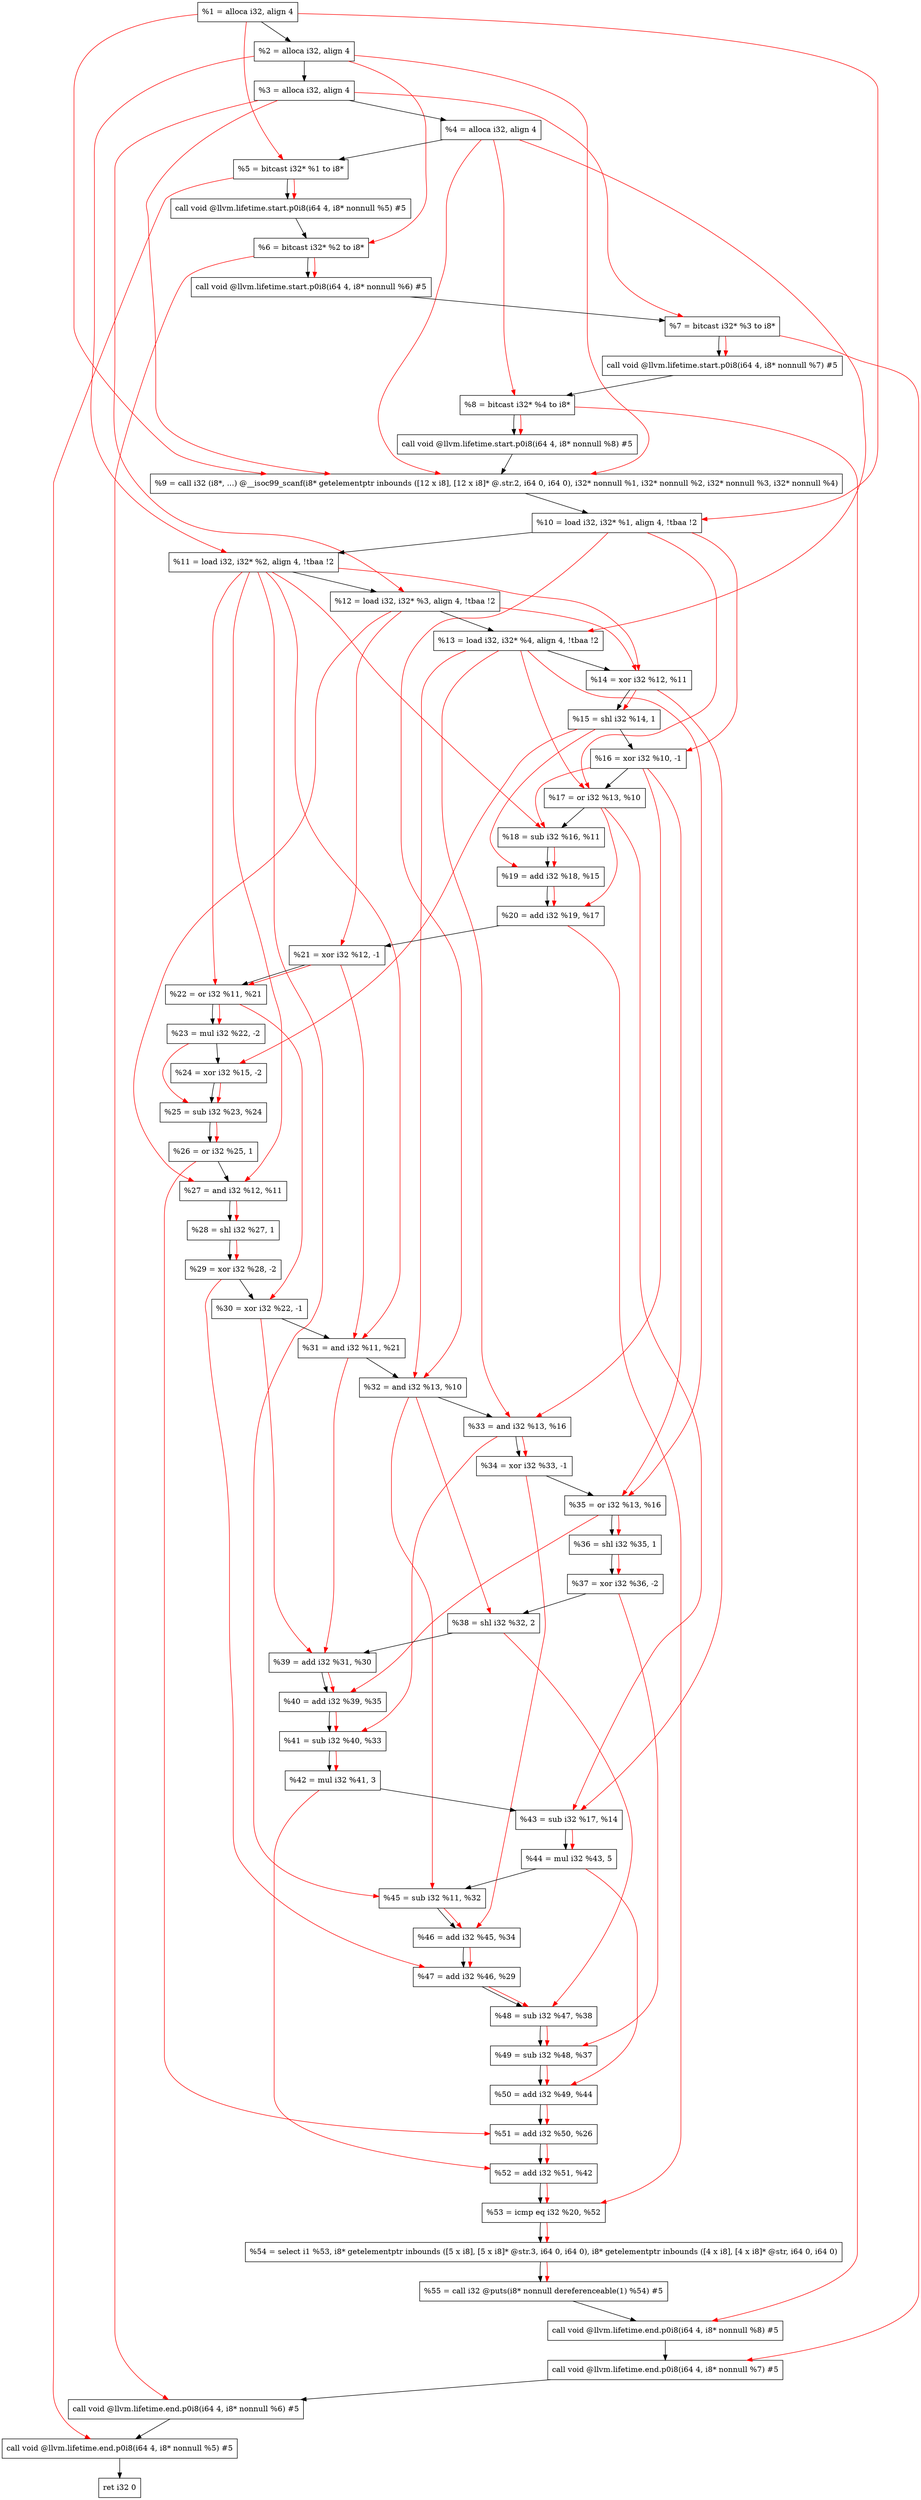 digraph "DFG for'main' function" {
	Node0x6cfe08[shape=record, label="  %1 = alloca i32, align 4"];
	Node0x6cfe88[shape=record, label="  %2 = alloca i32, align 4"];
	Node0x6cff18[shape=record, label="  %3 = alloca i32, align 4"];
	Node0x6cff78[shape=record, label="  %4 = alloca i32, align 4"];
	Node0x6d0028[shape=record, label="  %5 = bitcast i32* %1 to i8*"];
	Node0x6d0458[shape=record, label="  call void @llvm.lifetime.start.p0i8(i64 4, i8* nonnull %5) #5"];
	Node0x6d0538[shape=record, label="  %6 = bitcast i32* %2 to i8*"];
	Node0x6d0638[shape=record, label="  call void @llvm.lifetime.start.p0i8(i64 4, i8* nonnull %6) #5"];
	Node0x6d06f8[shape=record, label="  %7 = bitcast i32* %3 to i8*"];
	Node0x6d07a8[shape=record, label="  call void @llvm.lifetime.start.p0i8(i64 4, i8* nonnull %7) #5"];
	Node0x6d0868[shape=record, label="  %8 = bitcast i32* %4 to i8*"];
	Node0x6d0918[shape=record, label="  call void @llvm.lifetime.start.p0i8(i64 4, i8* nonnull %8) #5"];
	Node0x6caba0[shape=record, label="  %9 = call i32 (i8*, ...) @__isoc99_scanf(i8* getelementptr inbounds ([12 x i8], [12 x i8]* @.str.2, i64 0, i64 0), i32* nonnull %1, i32* nonnull %2, i32* nonnull %3, i32* nonnull %4)"];
	Node0x6d0b18[shape=record, label="  %10 = load i32, i32* %1, align 4, !tbaa !2"];
	Node0x6d1a88[shape=record, label="  %11 = load i32, i32* %2, align 4, !tbaa !2"];
	Node0x6d20f8[shape=record, label="  %12 = load i32, i32* %3, align 4, !tbaa !2"];
	Node0x6d2158[shape=record, label="  %13 = load i32, i32* %4, align 4, !tbaa !2"];
	Node0x6d21d0[shape=record, label="  %14 = xor i32 %12, %11"];
	Node0x6d2240[shape=record, label="  %15 = shl i32 %14, 1"];
	Node0x6d22b0[shape=record, label="  %16 = xor i32 %10, -1"];
	Node0x6d2320[shape=record, label="  %17 = or i32 %13, %10"];
	Node0x6d2390[shape=record, label="  %18 = sub i32 %16, %11"];
	Node0x6d2400[shape=record, label="  %19 = add i32 %18, %15"];
	Node0x6d2470[shape=record, label="  %20 = add i32 %19, %17"];
	Node0x6d24e0[shape=record, label="  %21 = xor i32 %12, -1"];
	Node0x6d2550[shape=record, label="  %22 = or i32 %11, %21"];
	Node0x6d25c0[shape=record, label="  %23 = mul i32 %22, -2"];
	Node0x6d2630[shape=record, label="  %24 = xor i32 %15, -2"];
	Node0x6d26a0[shape=record, label="  %25 = sub i32 %23, %24"];
	Node0x6d2710[shape=record, label="  %26 = or i32 %25, 1"];
	Node0x6d2780[shape=record, label="  %27 = and i32 %12, %11"];
	Node0x6d27f0[shape=record, label="  %28 = shl i32 %27, 1"];
	Node0x6d2860[shape=record, label="  %29 = xor i32 %28, -2"];
	Node0x6d28d0[shape=record, label="  %30 = xor i32 %22, -1"];
	Node0x6d2940[shape=record, label="  %31 = and i32 %11, %21"];
	Node0x6d29b0[shape=record, label="  %32 = and i32 %13, %10"];
	Node0x6d2a20[shape=record, label="  %33 = and i32 %13, %16"];
	Node0x6d2a90[shape=record, label="  %34 = xor i32 %33, -1"];
	Node0x6d2b00[shape=record, label="  %35 = or i32 %13, %16"];
	Node0x6d2b70[shape=record, label="  %36 = shl i32 %35, 1"];
	Node0x6d2be0[shape=record, label="  %37 = xor i32 %36, -2"];
	Node0x6d2c50[shape=record, label="  %38 = shl i32 %32, 2"];
	Node0x6d2cc0[shape=record, label="  %39 = add i32 %31, %30"];
	Node0x6d2d30[shape=record, label="  %40 = add i32 %39, %35"];
	Node0x6d2da0[shape=record, label="  %41 = sub i32 %40, %33"];
	Node0x6d2e10[shape=record, label="  %42 = mul i32 %41, 3"];
	Node0x6d2e80[shape=record, label="  %43 = sub i32 %17, %14"];
	Node0x6d2ef0[shape=record, label="  %44 = mul i32 %43, 5"];
	Node0x6d2f60[shape=record, label="  %45 = sub i32 %11, %32"];
	Node0x6d2fd0[shape=record, label="  %46 = add i32 %45, %34"];
	Node0x6d3040[shape=record, label="  %47 = add i32 %46, %29"];
	Node0x6d30b0[shape=record, label="  %48 = sub i32 %47, %38"];
	Node0x6d3120[shape=record, label="  %49 = sub i32 %48, %37"];
	Node0x6d3190[shape=record, label="  %50 = add i32 %49, %44"];
	Node0x6d3200[shape=record, label="  %51 = add i32 %50, %26"];
	Node0x6d3270[shape=record, label="  %52 = add i32 %51, %42"];
	Node0x6d32e0[shape=record, label="  %53 = icmp eq i32 %20, %52"];
	Node0x66f8b8[shape=record, label="  %54 = select i1 %53, i8* getelementptr inbounds ([5 x i8], [5 x i8]* @str.3, i64 0, i64 0), i8* getelementptr inbounds ([4 x i8], [4 x i8]* @str, i64 0, i64 0)"];
	Node0x6d3370[shape=record, label="  %55 = call i32 @puts(i8* nonnull dereferenceable(1) %54) #5"];
	Node0x6d3618[shape=record, label="  call void @llvm.lifetime.end.p0i8(i64 4, i8* nonnull %8) #5"];
	Node0x6d3778[shape=record, label="  call void @llvm.lifetime.end.p0i8(i64 4, i8* nonnull %7) #5"];
	Node0x6d3888[shape=record, label="  call void @llvm.lifetime.end.p0i8(i64 4, i8* nonnull %6) #5"];
	Node0x6d3998[shape=record, label="  call void @llvm.lifetime.end.p0i8(i64 4, i8* nonnull %5) #5"];
	Node0x6d3a58[shape=record, label="  ret i32 0"];
	Node0x6cfe08 -> Node0x6cfe88;
	Node0x6cfe88 -> Node0x6cff18;
	Node0x6cff18 -> Node0x6cff78;
	Node0x6cff78 -> Node0x6d0028;
	Node0x6d0028 -> Node0x6d0458;
	Node0x6d0458 -> Node0x6d0538;
	Node0x6d0538 -> Node0x6d0638;
	Node0x6d0638 -> Node0x6d06f8;
	Node0x6d06f8 -> Node0x6d07a8;
	Node0x6d07a8 -> Node0x6d0868;
	Node0x6d0868 -> Node0x6d0918;
	Node0x6d0918 -> Node0x6caba0;
	Node0x6caba0 -> Node0x6d0b18;
	Node0x6d0b18 -> Node0x6d1a88;
	Node0x6d1a88 -> Node0x6d20f8;
	Node0x6d20f8 -> Node0x6d2158;
	Node0x6d2158 -> Node0x6d21d0;
	Node0x6d21d0 -> Node0x6d2240;
	Node0x6d2240 -> Node0x6d22b0;
	Node0x6d22b0 -> Node0x6d2320;
	Node0x6d2320 -> Node0x6d2390;
	Node0x6d2390 -> Node0x6d2400;
	Node0x6d2400 -> Node0x6d2470;
	Node0x6d2470 -> Node0x6d24e0;
	Node0x6d24e0 -> Node0x6d2550;
	Node0x6d2550 -> Node0x6d25c0;
	Node0x6d25c0 -> Node0x6d2630;
	Node0x6d2630 -> Node0x6d26a0;
	Node0x6d26a0 -> Node0x6d2710;
	Node0x6d2710 -> Node0x6d2780;
	Node0x6d2780 -> Node0x6d27f0;
	Node0x6d27f0 -> Node0x6d2860;
	Node0x6d2860 -> Node0x6d28d0;
	Node0x6d28d0 -> Node0x6d2940;
	Node0x6d2940 -> Node0x6d29b0;
	Node0x6d29b0 -> Node0x6d2a20;
	Node0x6d2a20 -> Node0x6d2a90;
	Node0x6d2a90 -> Node0x6d2b00;
	Node0x6d2b00 -> Node0x6d2b70;
	Node0x6d2b70 -> Node0x6d2be0;
	Node0x6d2be0 -> Node0x6d2c50;
	Node0x6d2c50 -> Node0x6d2cc0;
	Node0x6d2cc0 -> Node0x6d2d30;
	Node0x6d2d30 -> Node0x6d2da0;
	Node0x6d2da0 -> Node0x6d2e10;
	Node0x6d2e10 -> Node0x6d2e80;
	Node0x6d2e80 -> Node0x6d2ef0;
	Node0x6d2ef0 -> Node0x6d2f60;
	Node0x6d2f60 -> Node0x6d2fd0;
	Node0x6d2fd0 -> Node0x6d3040;
	Node0x6d3040 -> Node0x6d30b0;
	Node0x6d30b0 -> Node0x6d3120;
	Node0x6d3120 -> Node0x6d3190;
	Node0x6d3190 -> Node0x6d3200;
	Node0x6d3200 -> Node0x6d3270;
	Node0x6d3270 -> Node0x6d32e0;
	Node0x6d32e0 -> Node0x66f8b8;
	Node0x66f8b8 -> Node0x6d3370;
	Node0x6d3370 -> Node0x6d3618;
	Node0x6d3618 -> Node0x6d3778;
	Node0x6d3778 -> Node0x6d3888;
	Node0x6d3888 -> Node0x6d3998;
	Node0x6d3998 -> Node0x6d3a58;
edge [color=red]
	Node0x6cfe08 -> Node0x6d0028;
	Node0x6d0028 -> Node0x6d0458;
	Node0x6cfe88 -> Node0x6d0538;
	Node0x6d0538 -> Node0x6d0638;
	Node0x6cff18 -> Node0x6d06f8;
	Node0x6d06f8 -> Node0x6d07a8;
	Node0x6cff78 -> Node0x6d0868;
	Node0x6d0868 -> Node0x6d0918;
	Node0x6cfe08 -> Node0x6caba0;
	Node0x6cfe88 -> Node0x6caba0;
	Node0x6cff18 -> Node0x6caba0;
	Node0x6cff78 -> Node0x6caba0;
	Node0x6cfe08 -> Node0x6d0b18;
	Node0x6cfe88 -> Node0x6d1a88;
	Node0x6cff18 -> Node0x6d20f8;
	Node0x6cff78 -> Node0x6d2158;
	Node0x6d20f8 -> Node0x6d21d0;
	Node0x6d1a88 -> Node0x6d21d0;
	Node0x6d21d0 -> Node0x6d2240;
	Node0x6d0b18 -> Node0x6d22b0;
	Node0x6d2158 -> Node0x6d2320;
	Node0x6d0b18 -> Node0x6d2320;
	Node0x6d22b0 -> Node0x6d2390;
	Node0x6d1a88 -> Node0x6d2390;
	Node0x6d2390 -> Node0x6d2400;
	Node0x6d2240 -> Node0x6d2400;
	Node0x6d2400 -> Node0x6d2470;
	Node0x6d2320 -> Node0x6d2470;
	Node0x6d20f8 -> Node0x6d24e0;
	Node0x6d1a88 -> Node0x6d2550;
	Node0x6d24e0 -> Node0x6d2550;
	Node0x6d2550 -> Node0x6d25c0;
	Node0x6d2240 -> Node0x6d2630;
	Node0x6d25c0 -> Node0x6d26a0;
	Node0x6d2630 -> Node0x6d26a0;
	Node0x6d26a0 -> Node0x6d2710;
	Node0x6d20f8 -> Node0x6d2780;
	Node0x6d1a88 -> Node0x6d2780;
	Node0x6d2780 -> Node0x6d27f0;
	Node0x6d27f0 -> Node0x6d2860;
	Node0x6d2550 -> Node0x6d28d0;
	Node0x6d1a88 -> Node0x6d2940;
	Node0x6d24e0 -> Node0x6d2940;
	Node0x6d2158 -> Node0x6d29b0;
	Node0x6d0b18 -> Node0x6d29b0;
	Node0x6d2158 -> Node0x6d2a20;
	Node0x6d22b0 -> Node0x6d2a20;
	Node0x6d2a20 -> Node0x6d2a90;
	Node0x6d2158 -> Node0x6d2b00;
	Node0x6d22b0 -> Node0x6d2b00;
	Node0x6d2b00 -> Node0x6d2b70;
	Node0x6d2b70 -> Node0x6d2be0;
	Node0x6d29b0 -> Node0x6d2c50;
	Node0x6d2940 -> Node0x6d2cc0;
	Node0x6d28d0 -> Node0x6d2cc0;
	Node0x6d2cc0 -> Node0x6d2d30;
	Node0x6d2b00 -> Node0x6d2d30;
	Node0x6d2d30 -> Node0x6d2da0;
	Node0x6d2a20 -> Node0x6d2da0;
	Node0x6d2da0 -> Node0x6d2e10;
	Node0x6d2320 -> Node0x6d2e80;
	Node0x6d21d0 -> Node0x6d2e80;
	Node0x6d2e80 -> Node0x6d2ef0;
	Node0x6d1a88 -> Node0x6d2f60;
	Node0x6d29b0 -> Node0x6d2f60;
	Node0x6d2f60 -> Node0x6d2fd0;
	Node0x6d2a90 -> Node0x6d2fd0;
	Node0x6d2fd0 -> Node0x6d3040;
	Node0x6d2860 -> Node0x6d3040;
	Node0x6d3040 -> Node0x6d30b0;
	Node0x6d2c50 -> Node0x6d30b0;
	Node0x6d30b0 -> Node0x6d3120;
	Node0x6d2be0 -> Node0x6d3120;
	Node0x6d3120 -> Node0x6d3190;
	Node0x6d2ef0 -> Node0x6d3190;
	Node0x6d3190 -> Node0x6d3200;
	Node0x6d2710 -> Node0x6d3200;
	Node0x6d3200 -> Node0x6d3270;
	Node0x6d2e10 -> Node0x6d3270;
	Node0x6d2470 -> Node0x6d32e0;
	Node0x6d3270 -> Node0x6d32e0;
	Node0x6d32e0 -> Node0x66f8b8;
	Node0x66f8b8 -> Node0x6d3370;
	Node0x6d0868 -> Node0x6d3618;
	Node0x6d06f8 -> Node0x6d3778;
	Node0x6d0538 -> Node0x6d3888;
	Node0x6d0028 -> Node0x6d3998;
}
